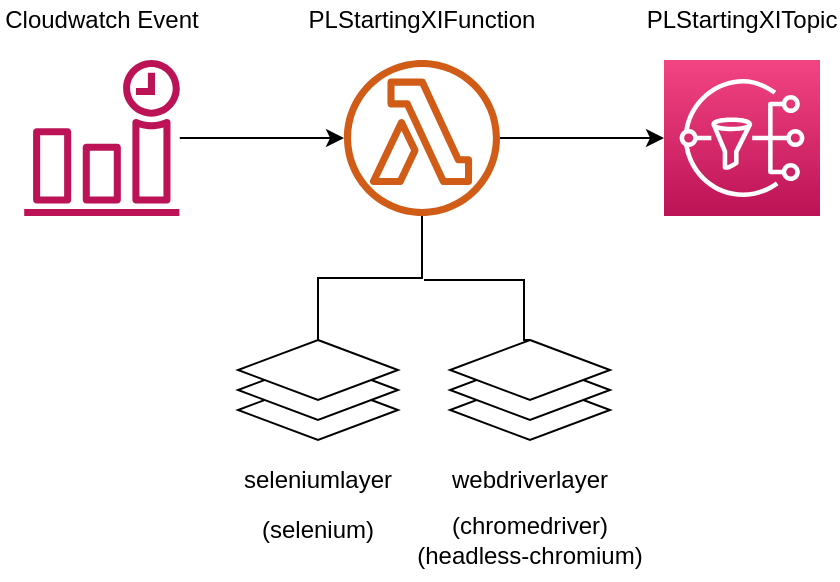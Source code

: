 <mxfile version="14.1.9" type="device"><diagram id="qun4j4nbrteQMdlwePk_" name="Page-1"><mxGraphModel dx="932" dy="629" grid="1" gridSize="10" guides="1" tooltips="1" connect="1" arrows="1" fold="1" page="1" pageScale="1" pageWidth="827" pageHeight="1169" math="0" shadow="0"><root><mxCell id="0"/><mxCell id="1" parent="0"/><mxCell id="8SWZtxS_TLnTaKFpjxe9-16" style="edgeStyle=orthogonalEdgeStyle;rounded=0;orthogonalLoop=1;jettySize=auto;html=1;" parent="1" source="8SWZtxS_TLnTaKFpjxe9-1" target="8SWZtxS_TLnTaKFpjxe9-15" edge="1"><mxGeometry relative="1" as="geometry"><mxPoint x="130" y="230" as="targetPoint"/></mxGeometry></mxCell><mxCell id="8SWZtxS_TLnTaKFpjxe9-1" value="" style="outlineConnect=0;fontColor=#232F3E;gradientColor=none;fillColor=#BC1356;strokeColor=none;dashed=0;verticalLabelPosition=bottom;verticalAlign=top;align=center;html=1;fontSize=12;fontStyle=0;aspect=fixed;pointerEvents=1;shape=mxgraph.aws4.event_time_based;" parent="1" vertex="1"><mxGeometry x="40" y="120" width="78" height="78" as="geometry"/></mxCell><mxCell id="8SWZtxS_TLnTaKFpjxe9-3" value="" style="points=[[0,0,0],[0.25,0,0],[0.5,0,0],[0.75,0,0],[1,0,0],[0,1,0],[0.25,1,0],[0.5,1,0],[0.75,1,0],[1,1,0],[0,0.25,0],[0,0.5,0],[0,0.75,0],[1,0.25,0],[1,0.5,0],[1,0.75,0]];outlineConnect=0;fontColor=#232F3E;gradientColor=#F34482;gradientDirection=north;fillColor=#BC1356;strokeColor=#ffffff;dashed=0;verticalLabelPosition=bottom;verticalAlign=top;align=center;html=1;fontSize=12;fontStyle=0;aspect=fixed;shape=mxgraph.aws4.resourceIcon;resIcon=mxgraph.aws4.sns;" parent="1" vertex="1"><mxGeometry x="360" y="120" width="78" height="78" as="geometry"/></mxCell><mxCell id="8SWZtxS_TLnTaKFpjxe9-11" value="" style="rhombus;whiteSpace=wrap;html=1;" parent="1" vertex="1"><mxGeometry x="147" y="280" width="80" height="30" as="geometry"/></mxCell><mxCell id="8SWZtxS_TLnTaKFpjxe9-12" value="" style="rhombus;whiteSpace=wrap;html=1;" parent="1" vertex="1"><mxGeometry x="253" y="280" width="80" height="30" as="geometry"/></mxCell><mxCell id="8SWZtxS_TLnTaKFpjxe9-15" value="" style="outlineConnect=0;fontColor=#232F3E;gradientColor=none;fillColor=#D05C17;strokeColor=none;dashed=0;verticalLabelPosition=bottom;verticalAlign=top;align=center;html=1;fontSize=12;fontStyle=0;aspect=fixed;pointerEvents=1;shape=mxgraph.aws4.lambda_function;" parent="1" vertex="1"><mxGeometry x="200" y="120" width="78" height="78" as="geometry"/></mxCell><mxCell id="8SWZtxS_TLnTaKFpjxe9-18" value="" style="endArrow=classic;html=1;" parent="1" source="8SWZtxS_TLnTaKFpjxe9-15" target="8SWZtxS_TLnTaKFpjxe9-3" edge="1"><mxGeometry width="50" height="50" relative="1" as="geometry"><mxPoint x="200" y="380" as="sourcePoint"/><mxPoint x="250" y="330" as="targetPoint"/></mxGeometry></mxCell><mxCell id="8SWZtxS_TLnTaKFpjxe9-21" value="" style="rhombus;whiteSpace=wrap;html=1;" parent="1" vertex="1"><mxGeometry x="147" y="270" width="80" height="30" as="geometry"/></mxCell><mxCell id="8SWZtxS_TLnTaKFpjxe9-22" value="" style="rhombus;whiteSpace=wrap;html=1;" parent="1" vertex="1"><mxGeometry x="147" y="260" width="80" height="30" as="geometry"/></mxCell><mxCell id="8SWZtxS_TLnTaKFpjxe9-23" value="" style="rhombus;whiteSpace=wrap;html=1;" parent="1" vertex="1"><mxGeometry x="253" y="270" width="80" height="30" as="geometry"/></mxCell><mxCell id="8SWZtxS_TLnTaKFpjxe9-24" value="" style="rhombus;whiteSpace=wrap;html=1;" parent="1" vertex="1"><mxGeometry x="253" y="260" width="80" height="30" as="geometry"/></mxCell><mxCell id="8SWZtxS_TLnTaKFpjxe9-25" value="" style="endArrow=none;html=1;exitX=0.5;exitY=0;exitDx=0;exitDy=0;labelBorderColor=none;edgeStyle=orthogonalEdgeStyle;rounded=0;" parent="1" source="8SWZtxS_TLnTaKFpjxe9-22" target="8SWZtxS_TLnTaKFpjxe9-15" edge="1"><mxGeometry width="50" height="50" relative="1" as="geometry"><mxPoint x="200" y="380" as="sourcePoint"/><mxPoint x="250" y="330" as="targetPoint"/></mxGeometry></mxCell><mxCell id="8SWZtxS_TLnTaKFpjxe9-26" value="" style="endArrow=none;html=1;entryX=0.5;entryY=0;entryDx=0;entryDy=0;edgeStyle=orthogonalEdgeStyle;rounded=0;" parent="1" target="8SWZtxS_TLnTaKFpjxe9-24" edge="1"><mxGeometry width="50" height="50" relative="1" as="geometry"><mxPoint x="240" y="230" as="sourcePoint"/><mxPoint x="318" y="220" as="targetPoint"/><Array as="points"><mxPoint x="290" y="230"/></Array></mxGeometry></mxCell><mxCell id="8SWZtxS_TLnTaKFpjxe9-33" value="(chromedriver)&lt;br&gt;(headless-chromium)" style="text;html=1;strokeColor=none;fillColor=none;align=center;verticalAlign=middle;whiteSpace=wrap;rounded=0;" parent="1" vertex="1"><mxGeometry x="233" y="340" width="120" height="40" as="geometry"/></mxCell><mxCell id="8SWZtxS_TLnTaKFpjxe9-34" value="webdriverlayer" style="text;html=1;strokeColor=none;fillColor=none;align=center;verticalAlign=middle;whiteSpace=wrap;rounded=0;" parent="1" vertex="1"><mxGeometry x="273" y="320" width="40" height="20" as="geometry"/></mxCell><mxCell id="8SWZtxS_TLnTaKFpjxe9-35" value="seleniumlayer" style="text;html=1;strokeColor=none;fillColor=none;align=center;verticalAlign=middle;whiteSpace=wrap;rounded=0;" parent="1" vertex="1"><mxGeometry x="167" y="320" width="40" height="20" as="geometry"/></mxCell><mxCell id="8SWZtxS_TLnTaKFpjxe9-36" value="(selenium)" style="text;html=1;strokeColor=none;fillColor=none;align=center;verticalAlign=middle;whiteSpace=wrap;rounded=0;" parent="1" vertex="1"><mxGeometry x="127" y="340" width="120" height="30" as="geometry"/></mxCell><mxCell id="8SWZtxS_TLnTaKFpjxe9-37" value="PLStartingXIFunction" style="text;html=1;strokeColor=none;fillColor=none;align=center;verticalAlign=middle;whiteSpace=wrap;rounded=0;" parent="1" vertex="1"><mxGeometry x="219" y="90" width="40" height="20" as="geometry"/></mxCell><mxCell id="8SWZtxS_TLnTaKFpjxe9-38" value="PLStartingXITopic" style="text;html=1;strokeColor=none;fillColor=none;align=center;verticalAlign=middle;whiteSpace=wrap;rounded=0;" parent="1" vertex="1"><mxGeometry x="379" y="90" width="40" height="20" as="geometry"/></mxCell><mxCell id="8SWZtxS_TLnTaKFpjxe9-40" value="Cloudwatch Event" style="text;html=1;strokeColor=none;fillColor=none;align=center;verticalAlign=middle;whiteSpace=wrap;rounded=0;" parent="1" vertex="1"><mxGeometry x="28.25" y="90" width="101.5" height="20" as="geometry"/></mxCell></root></mxGraphModel></diagram></mxfile>